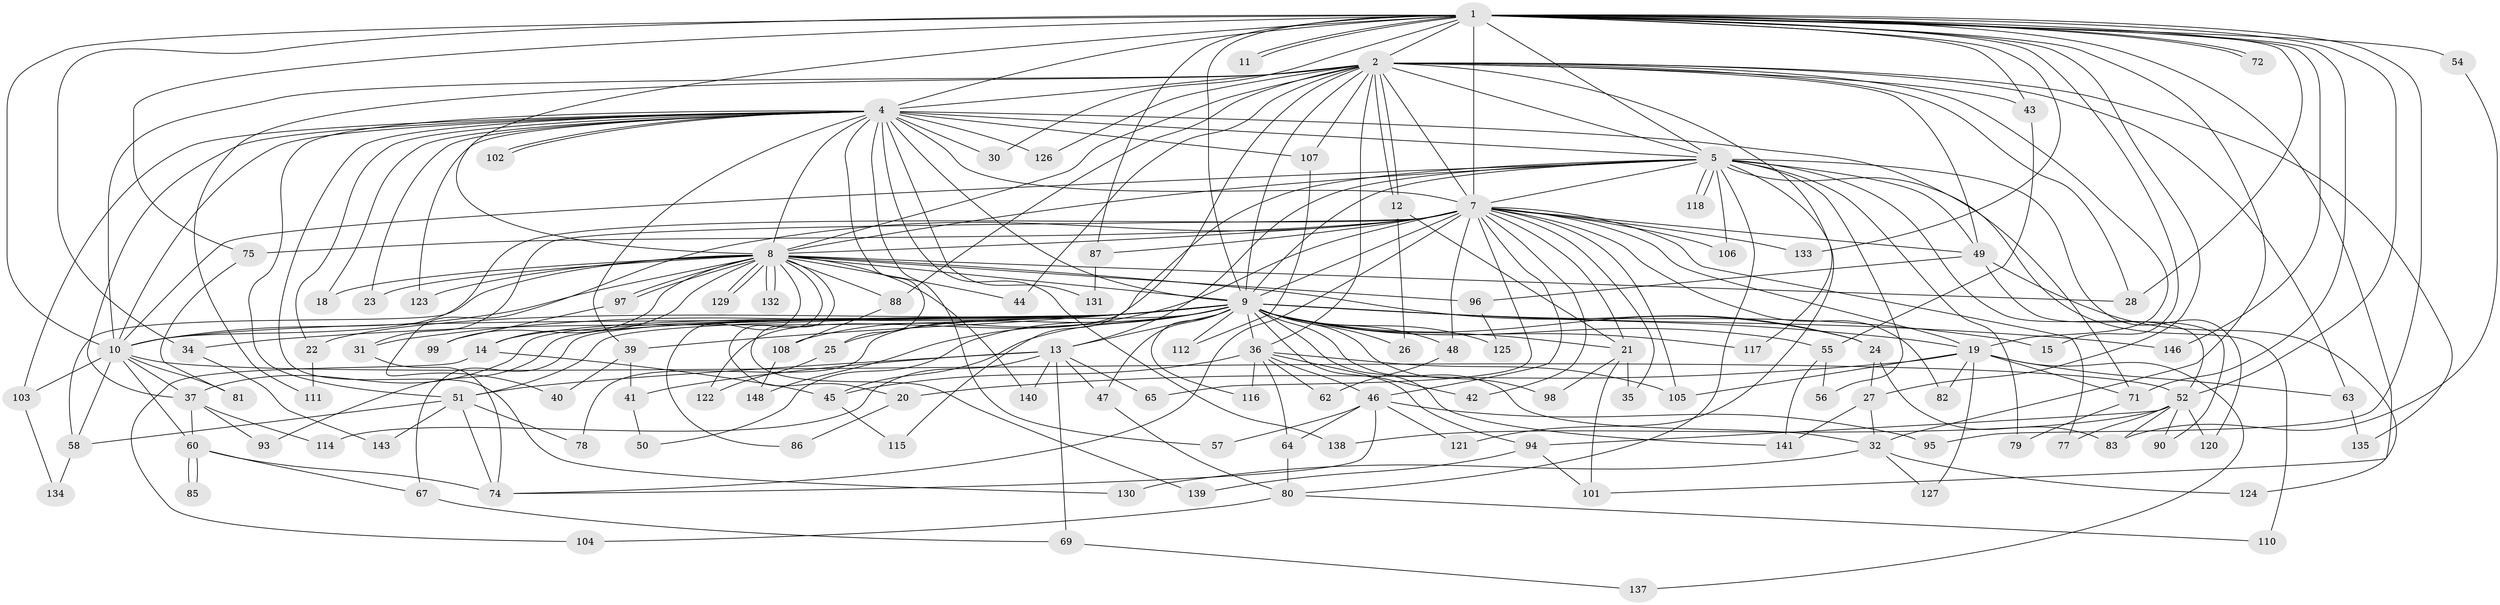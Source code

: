 // original degree distribution, {23: 0.006756756756756757, 26: 0.006756756756756757, 18: 0.02027027027027027, 19: 0.006756756756756757, 22: 0.006756756756756757, 29: 0.006756756756756757, 31: 0.006756756756756757, 38: 0.006756756756756757, 2: 0.5202702702702703, 4: 0.0945945945945946, 7: 0.02027027027027027, 9: 0.006756756756756757, 10: 0.013513513513513514, 3: 0.22972972972972974, 6: 0.02027027027027027, 5: 0.02702702702702703}
// Generated by graph-tools (version 1.1) at 2025/41/03/06/25 10:41:42]
// undirected, 119 vertices, 268 edges
graph export_dot {
graph [start="1"]
  node [color=gray90,style=filled];
  1 [super="+3"];
  2 [super="+128"];
  4 [super="+6"];
  5 [super="+145"];
  7 [super="+33"];
  8 [super="+73"];
  9 [super="+16"];
  10 [super="+17"];
  11;
  12;
  13 [super="+29"];
  14;
  15;
  18;
  19 [super="+113"];
  20;
  21 [super="+59"];
  22;
  23;
  24;
  25;
  26;
  27;
  28 [super="+61"];
  30;
  31;
  32 [super="+84"];
  34 [super="+76"];
  35;
  36 [super="+91"];
  37 [super="+38"];
  39;
  40;
  41;
  42;
  43;
  44;
  45 [super="+92"];
  46 [super="+109"];
  47;
  48;
  49 [super="+68"];
  50;
  51 [super="+66"];
  52 [super="+53"];
  54 [super="+119"];
  55;
  56;
  57;
  58 [super="+70"];
  60 [super="+147"];
  62;
  63;
  64;
  65;
  67;
  69;
  71;
  72;
  74 [super="+100"];
  75;
  77;
  78;
  79;
  80 [super="+89"];
  81;
  82;
  83;
  85;
  86;
  87;
  88;
  90;
  93;
  94;
  95;
  96;
  97;
  98;
  99;
  101 [super="+142"];
  102;
  103;
  104;
  105 [super="+136"];
  106;
  107;
  108;
  110;
  111;
  112;
  114;
  115;
  116;
  117;
  118;
  120;
  121;
  122;
  123;
  124;
  125;
  126;
  127;
  129;
  130;
  131;
  132;
  133;
  134;
  135;
  137;
  138;
  139;
  140;
  141 [super="+144"];
  143;
  146;
  148;
  1 -- 2 [weight=2];
  1 -- 4 [weight=4];
  1 -- 5 [weight=2];
  1 -- 7 [weight=2];
  1 -- 8 [weight=2];
  1 -- 9 [weight=2];
  1 -- 10 [weight=2];
  1 -- 11;
  1 -- 11;
  1 -- 15;
  1 -- 27;
  1 -- 30;
  1 -- 34 [weight=2];
  1 -- 43;
  1 -- 54 [weight=2];
  1 -- 72;
  1 -- 72;
  1 -- 75;
  1 -- 95;
  1 -- 71;
  1 -- 133;
  1 -- 146;
  1 -- 87;
  1 -- 52 [weight=2];
  1 -- 32;
  1 -- 101;
  1 -- 28;
  2 -- 4 [weight=2];
  2 -- 5;
  2 -- 7;
  2 -- 8;
  2 -- 9;
  2 -- 10;
  2 -- 12;
  2 -- 12;
  2 -- 28;
  2 -- 36 [weight=2];
  2 -- 43;
  2 -- 44;
  2 -- 63;
  2 -- 88;
  2 -- 107;
  2 -- 111;
  2 -- 115;
  2 -- 117;
  2 -- 126;
  2 -- 135;
  2 -- 19;
  2 -- 49;
  4 -- 5 [weight=2];
  4 -- 7 [weight=2];
  4 -- 8 [weight=2];
  4 -- 9 [weight=2];
  4 -- 10 [weight=2];
  4 -- 18;
  4 -- 22;
  4 -- 25;
  4 -- 37;
  4 -- 102;
  4 -- 102;
  4 -- 103;
  4 -- 126;
  4 -- 130;
  4 -- 131;
  4 -- 71;
  4 -- 138;
  4 -- 23;
  4 -- 30;
  4 -- 39;
  4 -- 107;
  4 -- 57;
  4 -- 123;
  4 -- 51;
  5 -- 7;
  5 -- 8;
  5 -- 9;
  5 -- 10;
  5 -- 13;
  5 -- 49;
  5 -- 56;
  5 -- 79;
  5 -- 106;
  5 -- 110;
  5 -- 118;
  5 -- 118;
  5 -- 120;
  5 -- 121;
  5 -- 122;
  5 -- 80;
  5 -- 52;
  7 -- 8;
  7 -- 9 [weight=2];
  7 -- 10;
  7 -- 19;
  7 -- 31;
  7 -- 35;
  7 -- 40;
  7 -- 42;
  7 -- 46;
  7 -- 48;
  7 -- 49;
  7 -- 65;
  7 -- 74;
  7 -- 75;
  7 -- 77;
  7 -- 82;
  7 -- 87;
  7 -- 106;
  7 -- 108;
  7 -- 133;
  7 -- 105;
  7 -- 21;
  8 -- 9;
  8 -- 10;
  8 -- 14;
  8 -- 18;
  8 -- 20;
  8 -- 23 [weight=2];
  8 -- 24;
  8 -- 28;
  8 -- 44;
  8 -- 58;
  8 -- 86;
  8 -- 88;
  8 -- 96;
  8 -- 97;
  8 -- 97;
  8 -- 99;
  8 -- 123;
  8 -- 129;
  8 -- 129;
  8 -- 132;
  8 -- 132;
  8 -- 139;
  8 -- 140;
  9 -- 10 [weight=2];
  9 -- 13 [weight=2];
  9 -- 14;
  9 -- 15;
  9 -- 19;
  9 -- 21;
  9 -- 22;
  9 -- 24;
  9 -- 25;
  9 -- 26;
  9 -- 31;
  9 -- 36;
  9 -- 39;
  9 -- 47;
  9 -- 48;
  9 -- 50;
  9 -- 51;
  9 -- 55;
  9 -- 78;
  9 -- 93;
  9 -- 94;
  9 -- 98;
  9 -- 112;
  9 -- 116;
  9 -- 117;
  9 -- 125;
  9 -- 146;
  9 -- 148;
  9 -- 37;
  9 -- 32;
  9 -- 34;
  9 -- 67;
  9 -- 45;
  9 -- 141;
  10 -- 37;
  10 -- 52;
  10 -- 60;
  10 -- 81;
  10 -- 103;
  10 -- 58;
  12 -- 21;
  12 -- 26;
  13 -- 41;
  13 -- 47;
  13 -- 114;
  13 -- 140;
  13 -- 65;
  13 -- 51;
  13 -- 69;
  14 -- 104;
  14 -- 45;
  19 -- 20;
  19 -- 63;
  19 -- 82;
  19 -- 105;
  19 -- 127;
  19 -- 137;
  19 -- 71;
  20 -- 86;
  21 -- 35;
  21 -- 98;
  21 -- 101;
  22 -- 111;
  24 -- 27;
  24 -- 83;
  25 -- 122;
  27 -- 32;
  27 -- 141;
  31 -- 74;
  32 -- 124;
  32 -- 130;
  32 -- 127;
  34 -- 143;
  36 -- 42;
  36 -- 45;
  36 -- 46;
  36 -- 62;
  36 -- 64;
  36 -- 105;
  36 -- 116;
  37 -- 60;
  37 -- 93;
  37 -- 114;
  39 -- 40;
  39 -- 41;
  41 -- 50;
  43 -- 55;
  45 -- 115;
  46 -- 57;
  46 -- 64;
  46 -- 95;
  46 -- 121;
  46 -- 74;
  47 -- 80;
  48 -- 62;
  49 -- 96;
  49 -- 124;
  49 -- 90;
  51 -- 58;
  51 -- 143;
  51 -- 74;
  51 -- 78;
  52 -- 83;
  52 -- 138;
  52 -- 120;
  52 -- 90;
  52 -- 77;
  52 -- 94;
  54 -- 83;
  55 -- 56;
  55 -- 141;
  58 -- 134;
  60 -- 67;
  60 -- 85;
  60 -- 85;
  60 -- 74;
  63 -- 135;
  64 -- 80;
  67 -- 69;
  69 -- 137;
  71 -- 79;
  75 -- 81;
  80 -- 110;
  80 -- 104;
  87 -- 131;
  88 -- 108;
  94 -- 101;
  94 -- 139;
  96 -- 125;
  97 -- 99;
  103 -- 134;
  107 -- 112;
  108 -- 148;
}

